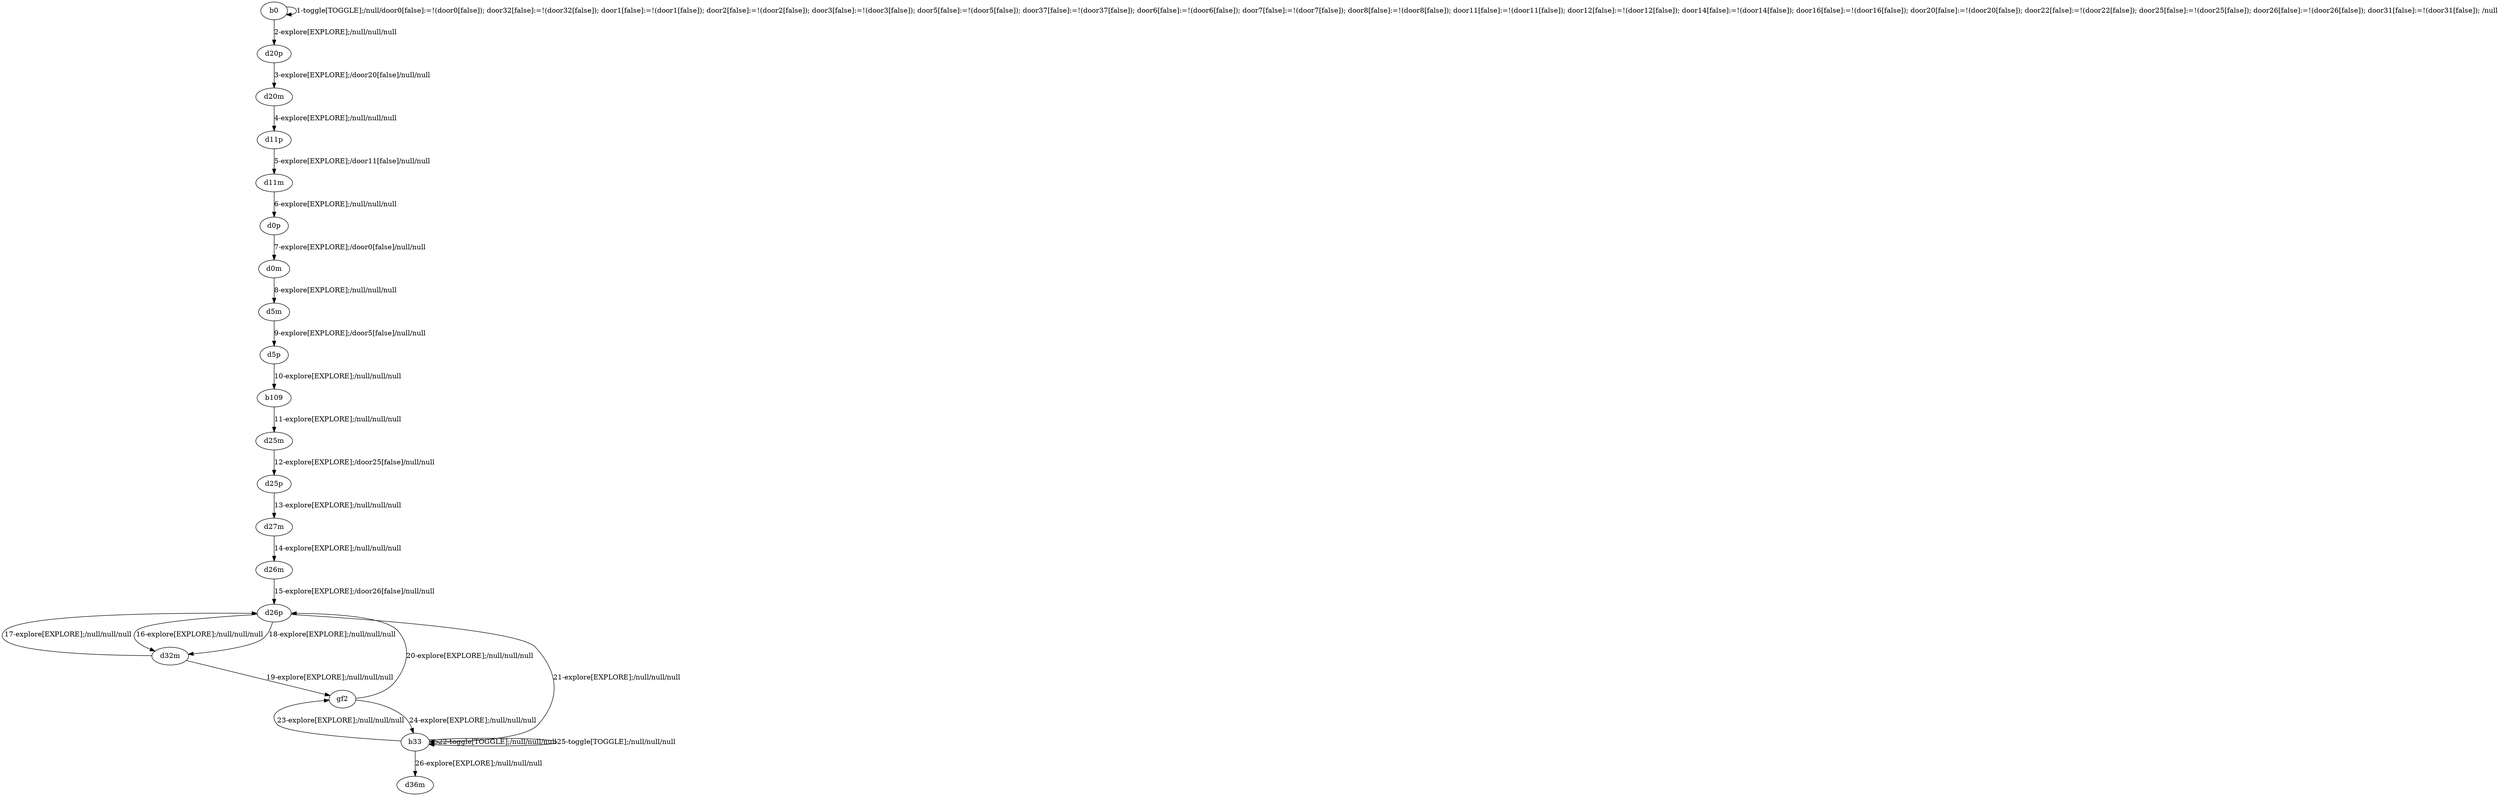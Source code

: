# Total number of goals covered by this test: 4
# b33 --> gf2
# d26p --> b33
# gf2 --> d26p
# gf2 --> b33

digraph g {
"b0" -> "b0" [label = "1-toggle[TOGGLE];/null/door0[false]:=!(door0[false]); door32[false]:=!(door32[false]); door1[false]:=!(door1[false]); door2[false]:=!(door2[false]); door3[false]:=!(door3[false]); door5[false]:=!(door5[false]); door37[false]:=!(door37[false]); door6[false]:=!(door6[false]); door7[false]:=!(door7[false]); door8[false]:=!(door8[false]); door11[false]:=!(door11[false]); door12[false]:=!(door12[false]); door14[false]:=!(door14[false]); door16[false]:=!(door16[false]); door20[false]:=!(door20[false]); door22[false]:=!(door22[false]); door25[false]:=!(door25[false]); door26[false]:=!(door26[false]); door31[false]:=!(door31[false]); /null"];
"b0" -> "d20p" [label = "2-explore[EXPLORE];/null/null/null"];
"d20p" -> "d20m" [label = "3-explore[EXPLORE];/door20[false]/null/null"];
"d20m" -> "d11p" [label = "4-explore[EXPLORE];/null/null/null"];
"d11p" -> "d11m" [label = "5-explore[EXPLORE];/door11[false]/null/null"];
"d11m" -> "d0p" [label = "6-explore[EXPLORE];/null/null/null"];
"d0p" -> "d0m" [label = "7-explore[EXPLORE];/door0[false]/null/null"];
"d0m" -> "d5m" [label = "8-explore[EXPLORE];/null/null/null"];
"d5m" -> "d5p" [label = "9-explore[EXPLORE];/door5[false]/null/null"];
"d5p" -> "b109" [label = "10-explore[EXPLORE];/null/null/null"];
"b109" -> "d25m" [label = "11-explore[EXPLORE];/null/null/null"];
"d25m" -> "d25p" [label = "12-explore[EXPLORE];/door25[false]/null/null"];
"d25p" -> "d27m" [label = "13-explore[EXPLORE];/null/null/null"];
"d27m" -> "d26m" [label = "14-explore[EXPLORE];/null/null/null"];
"d26m" -> "d26p" [label = "15-explore[EXPLORE];/door26[false]/null/null"];
"d26p" -> "d32m" [label = "16-explore[EXPLORE];/null/null/null"];
"d32m" -> "d26p" [label = "17-explore[EXPLORE];/null/null/null"];
"d26p" -> "d32m" [label = "18-explore[EXPLORE];/null/null/null"];
"d32m" -> "gf2" [label = "19-explore[EXPLORE];/null/null/null"];
"gf2" -> "d26p" [label = "20-explore[EXPLORE];/null/null/null"];
"d26p" -> "b33" [label = "21-explore[EXPLORE];/null/null/null"];
"b33" -> "b33" [label = "22-toggle[TOGGLE];/null/null/null"];
"b33" -> "gf2" [label = "23-explore[EXPLORE];/null/null/null"];
"gf2" -> "b33" [label = "24-explore[EXPLORE];/null/null/null"];
"b33" -> "b33" [label = "25-toggle[TOGGLE];/null/null/null"];
"b33" -> "d36m" [label = "26-explore[EXPLORE];/null/null/null"];
}